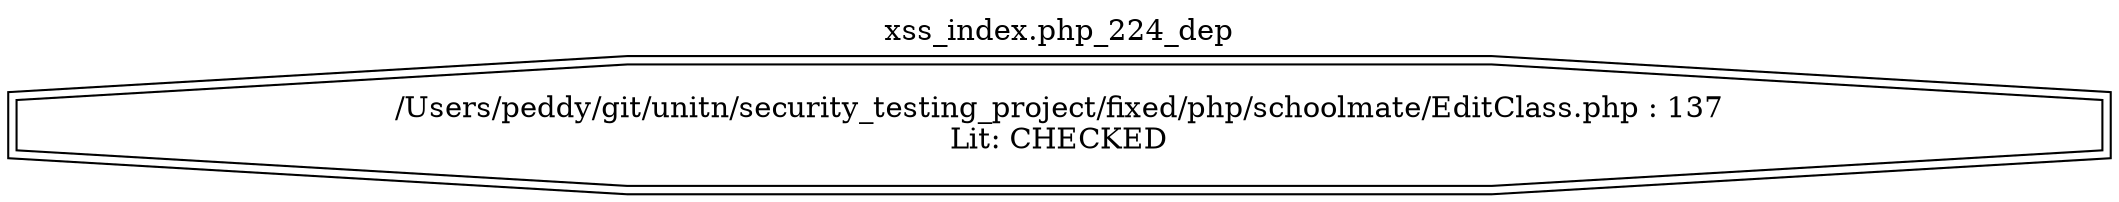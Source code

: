 digraph cfg {
  label="xss_index.php_224_dep";
  labelloc=t;
  n1 [shape=doubleoctagon, label="/Users/peddy/git/unitn/security_testing_project/fixed/php/schoolmate/EditClass.php : 137\nLit: CHECKED\n"];
}
